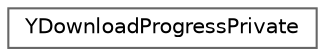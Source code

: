 digraph "Graphical Class Hierarchy"
{
 // LATEX_PDF_SIZE
  bgcolor="transparent";
  edge [fontname=Helvetica,fontsize=10,labelfontname=Helvetica,labelfontsize=10];
  node [fontname=Helvetica,fontsize=10,shape=box,height=0.2,width=0.4];
  rankdir="LR";
  Node0 [id="Node000000",label="YDownloadProgressPrivate",height=0.2,width=0.4,color="grey40", fillcolor="white", style="filled",URL="$structYDownloadProgressPrivate.html",tooltip=" "];
}
